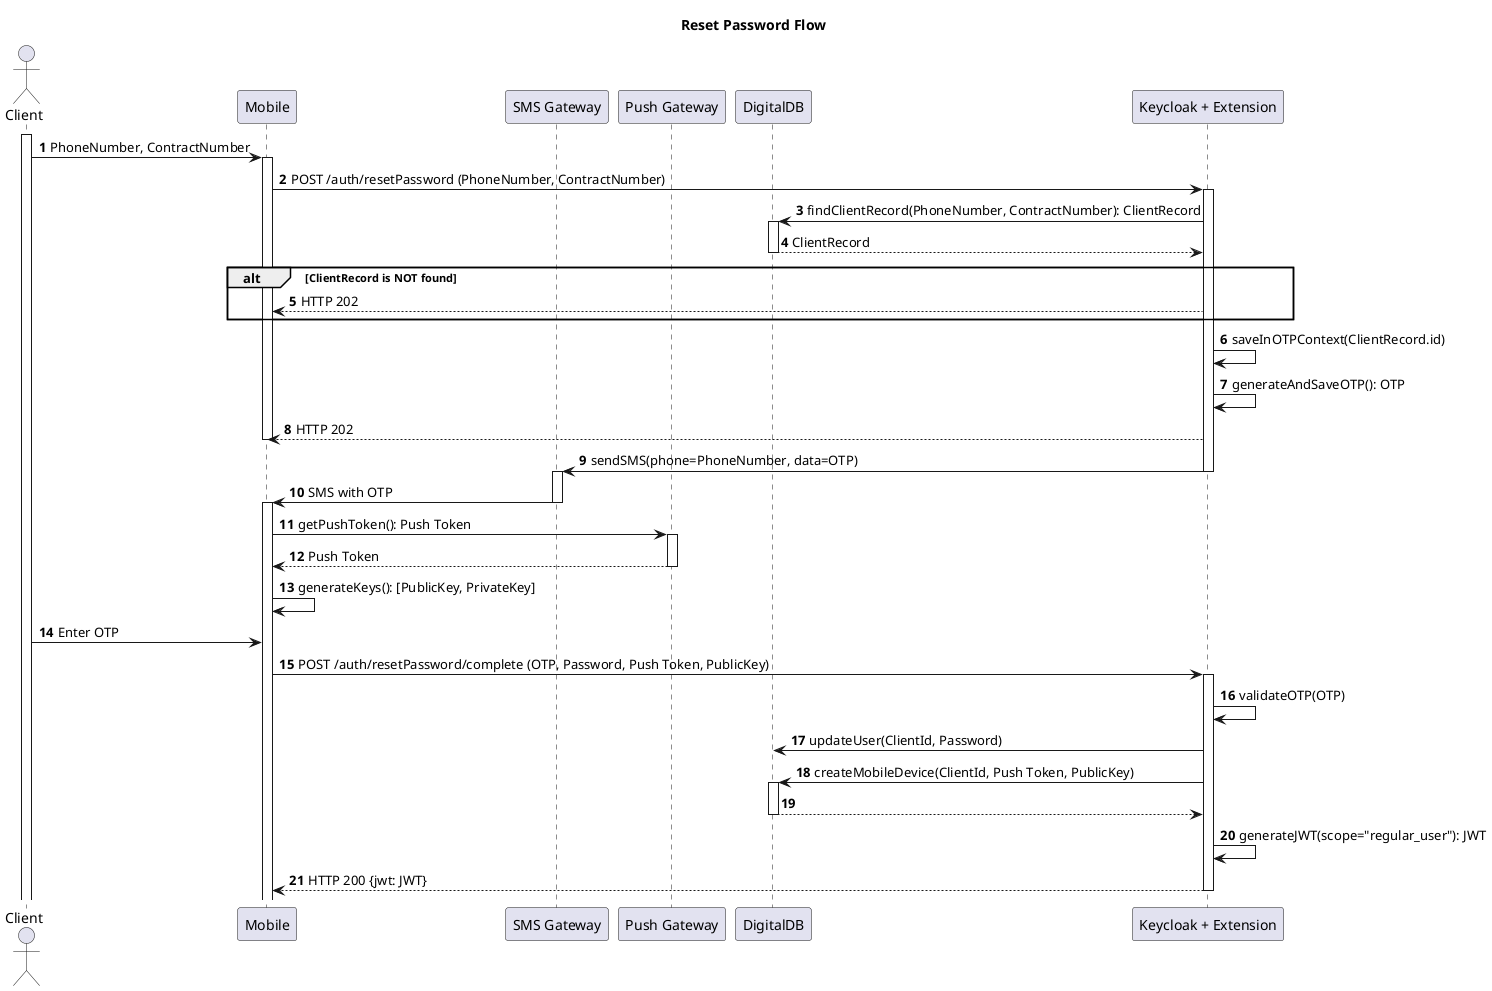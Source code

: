 @startuml
title: Reset Password Flow

actor Client as user
participant Mobile as Mob
participant "SMS Gateway" as sms
participant "Push Gateway" as push
participant DigitalDB
participant "Keycloak + Extension" as Keycloak

autonumber

activate user
user -> Mob: PhoneNumber, ContractNumber
activate Mob
Mob -> Keycloak: POST /auth/resetPassword (PhoneNumber, ContractNumber)
activate Keycloak
Keycloak -> DigitalDB: findClientRecord(PhoneNumber, ContractNumber): ClientRecord
activate DigitalDB
DigitalDB --> Keycloak: ClientRecord
deactivate DigitalDB
alt ClientRecord is NOT found
    Keycloak --> Mob: HTTP 202
end
Keycloak -> Keycloak: saveInOTPContext(ClientRecord.id)
Keycloak -> Keycloak: generateAndSaveOTP(): OTP
Keycloak --> Mob: HTTP 202
deactivate Mob
Keycloak -> sms: sendSMS(phone=PhoneNumber, data=OTP)
deactivate Keycloak
activate sms

sms -> Mob: SMS with OTP
deactivate sms
activate Mob
Mob -> push: getPushToken(): Push Token
activate push
push --> Mob: Push Token
deactivate push
Mob -> Mob: generateKeys(): [PublicKey, PrivateKey]
user -> Mob: Enter OTP
Mob -> Keycloak: POST /auth/resetPassword/complete (OTP, Password, Push Token, PublicKey)
activate Keycloak
Keycloak -> Keycloak: validateOTP(OTP)
Keycloak -> DigitalDB: updateUser(ClientId, Password)
Keycloak -> DigitalDB: createMobileDevice(ClientId, Push Token, PublicKey)
activate DigitalDB
DigitalDB --> Keycloak:
deactivate DigitalDB
Keycloak -> Keycloak: generateJWT(scope="regular_user"): JWT
Keycloak --> Mob: HTTP 200 {jwt: JWT}
deactivate Keycloak
@enduml
